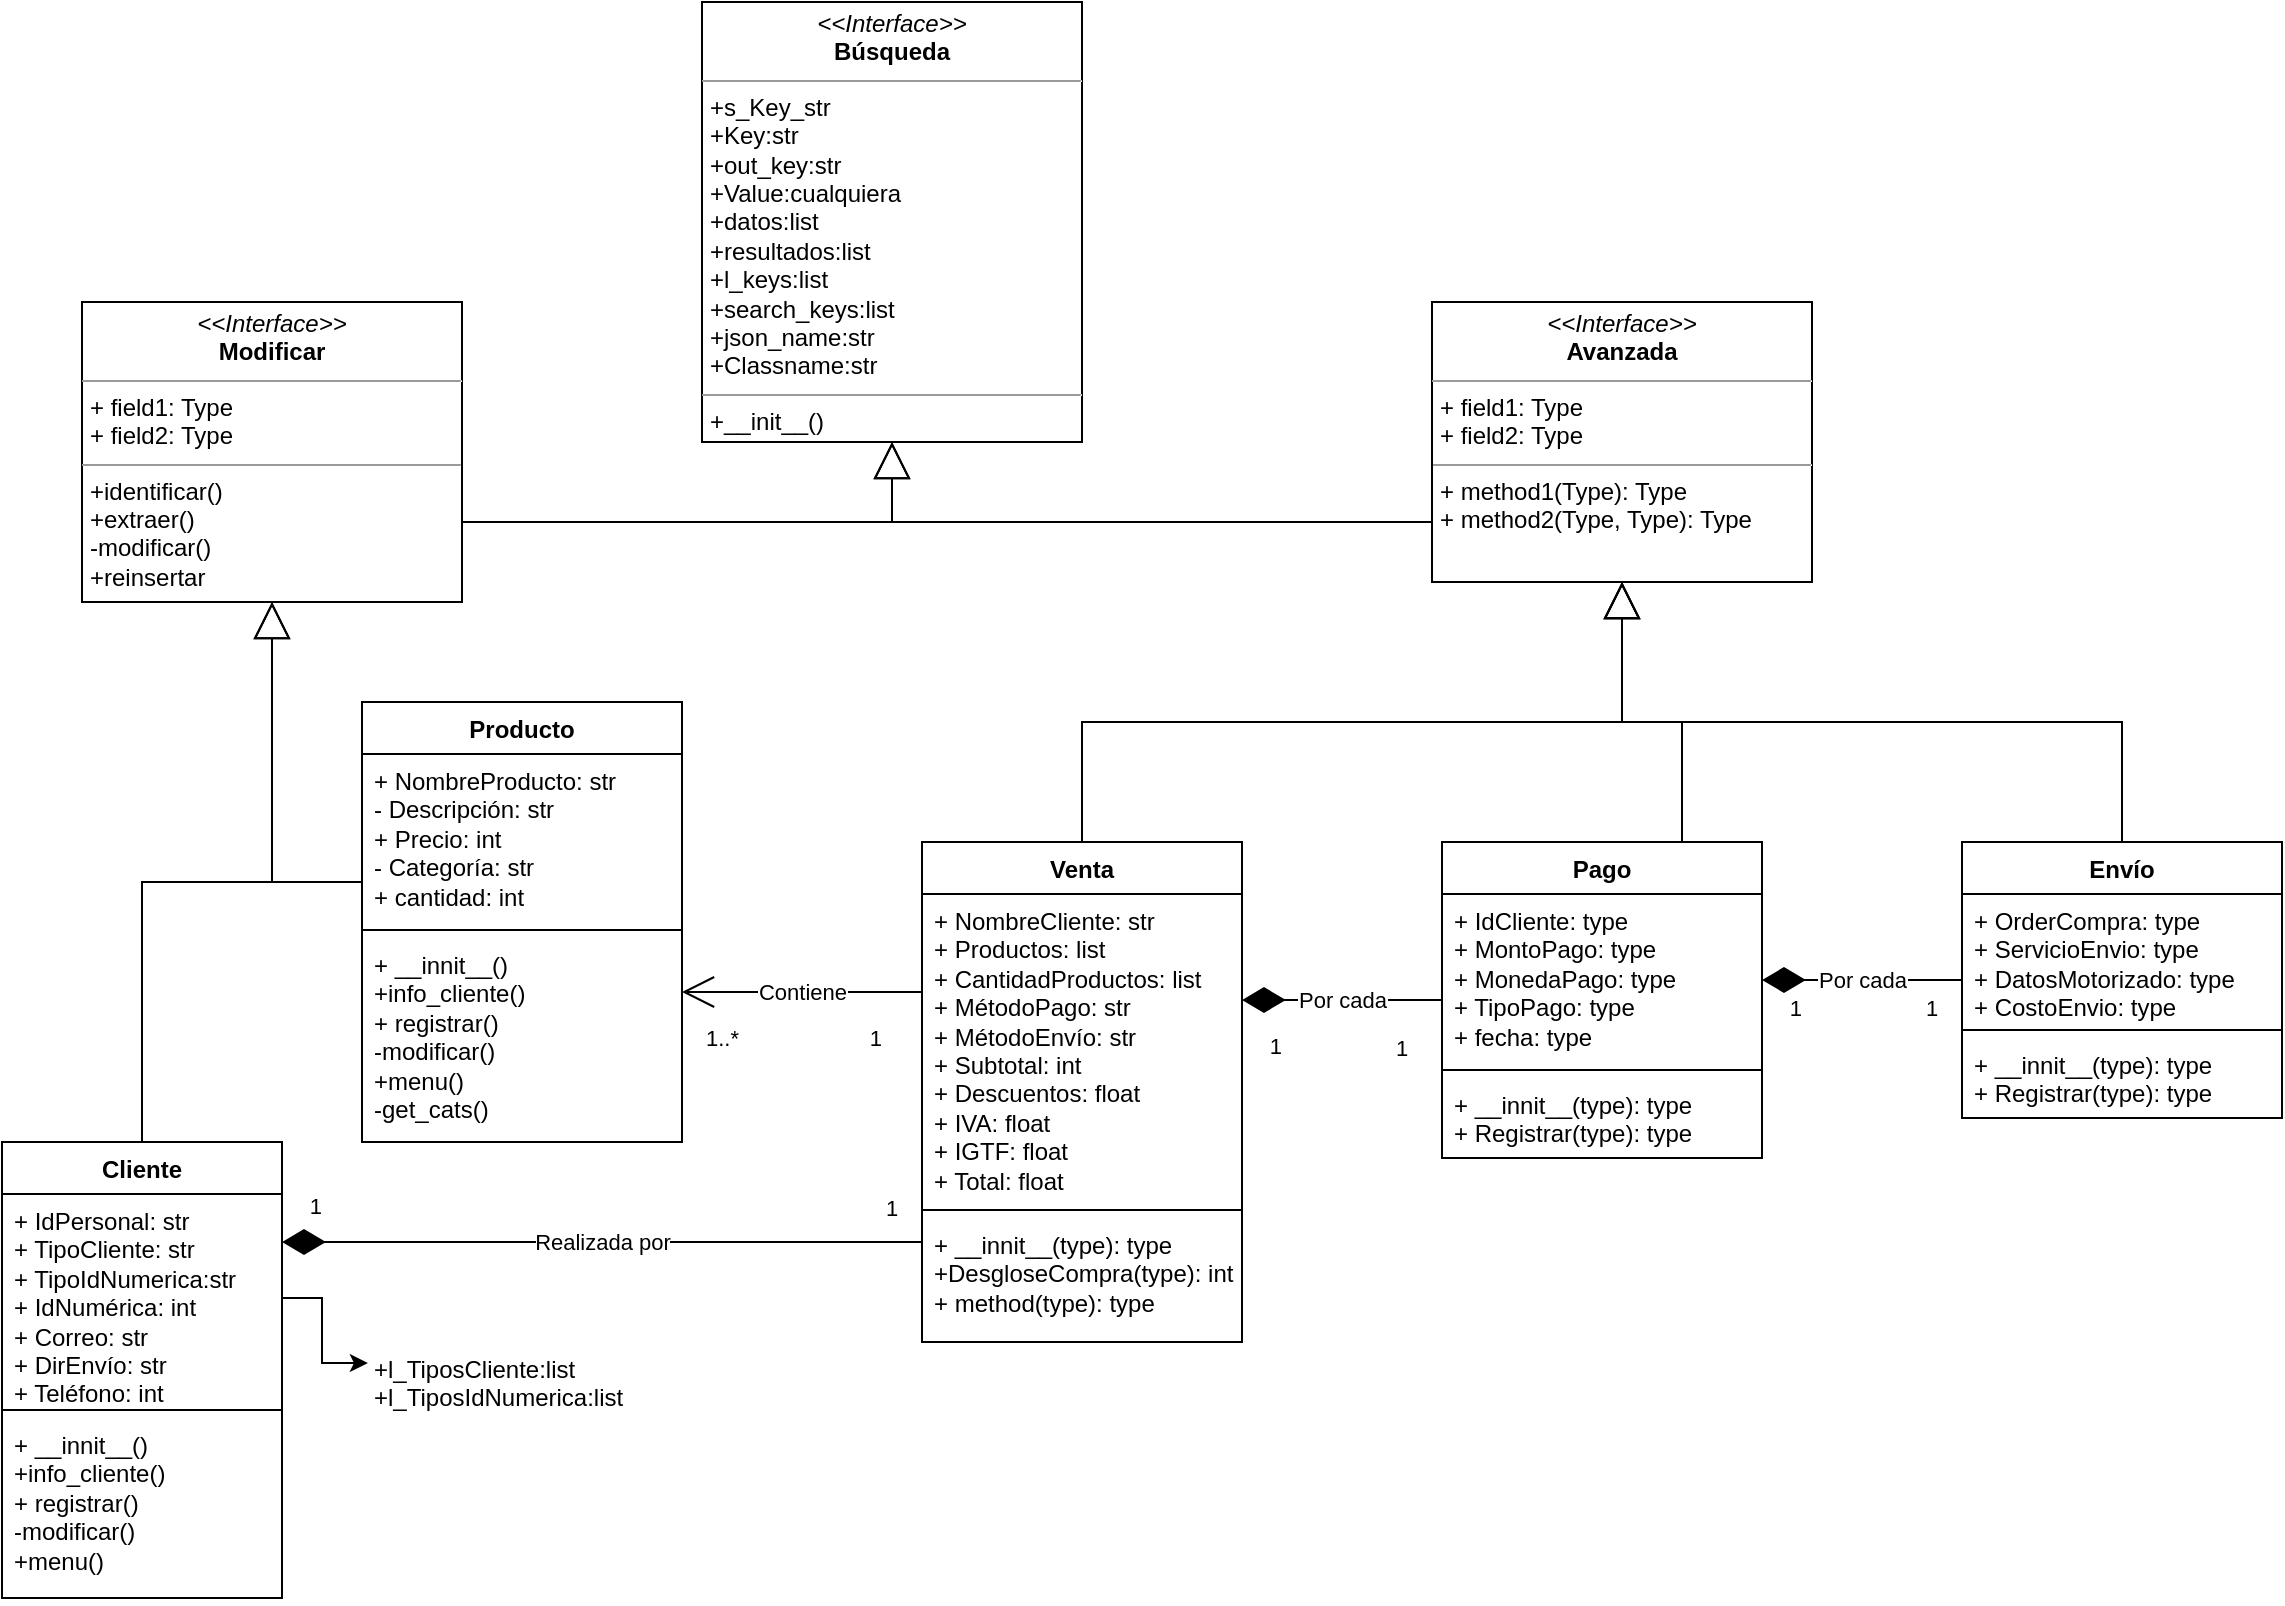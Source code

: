 <mxfile version="21.5.2" type="github">
  <diagram id="C5RBs43oDa-KdzZeNtuy" name="Page-1">
    <mxGraphModel dx="833" dy="454" grid="1" gridSize="10" guides="1" tooltips="1" connect="1" arrows="1" fold="1" page="1" pageScale="1" pageWidth="1169" pageHeight="827" math="0" shadow="0">
      <root>
        <mxCell id="WIyWlLk6GJQsqaUBKTNV-0" />
        <mxCell id="WIyWlLk6GJQsqaUBKTNV-1" parent="WIyWlLk6GJQsqaUBKTNV-0" />
        <mxCell id="B3_MCuhh_yEYDU53H7Zv-0" value="Producto" style="swimlane;fontStyle=1;align=center;verticalAlign=top;childLayout=stackLayout;horizontal=1;startSize=26;horizontalStack=0;resizeParent=1;resizeParentMax=0;resizeLast=0;collapsible=1;marginBottom=0;whiteSpace=wrap;html=1;rounded=0;" parent="WIyWlLk6GJQsqaUBKTNV-1" vertex="1">
          <mxGeometry x="200" y="360" width="160" height="220" as="geometry" />
        </mxCell>
        <mxCell id="B3_MCuhh_yEYDU53H7Zv-1" value="+ NombreProducto: str&lt;br&gt;- Descripción: str&lt;br&gt;+ Precio: int&lt;br&gt;- Categoría: str&lt;br&gt;+ cantidad: int" style="text;strokeColor=none;fillColor=none;align=left;verticalAlign=top;spacingLeft=4;spacingRight=4;overflow=hidden;rotatable=0;points=[[0,0.5],[1,0.5]];portConstraint=eastwest;whiteSpace=wrap;html=1;rounded=0;" parent="B3_MCuhh_yEYDU53H7Zv-0" vertex="1">
          <mxGeometry y="26" width="160" height="84" as="geometry" />
        </mxCell>
        <mxCell id="B3_MCuhh_yEYDU53H7Zv-2" value="" style="line;strokeWidth=1;fillColor=none;align=left;verticalAlign=middle;spacingTop=-1;spacingLeft=3;spacingRight=3;rotatable=0;labelPosition=right;points=[];portConstraint=eastwest;strokeColor=inherit;rounded=0;" parent="B3_MCuhh_yEYDU53H7Zv-0" vertex="1">
          <mxGeometry y="110" width="160" height="8" as="geometry" />
        </mxCell>
        <mxCell id="B3_MCuhh_yEYDU53H7Zv-3" value="+ __innit__()&lt;br style=&quot;border-color: var(--border-color);&quot;&gt;+info_cliente()&lt;br style=&quot;border-color: var(--border-color);&quot;&gt;+ registrar()&lt;br style=&quot;border-color: var(--border-color);&quot;&gt;-modificar()&lt;br style=&quot;border-color: var(--border-color);&quot;&gt;+menu()&lt;br&gt;-get_cats()" style="text;strokeColor=none;fillColor=none;align=left;verticalAlign=top;spacingLeft=4;spacingRight=4;overflow=hidden;rotatable=0;points=[[0,0.5],[1,0.5]];portConstraint=eastwest;whiteSpace=wrap;html=1;rounded=0;" parent="B3_MCuhh_yEYDU53H7Zv-0" vertex="1">
          <mxGeometry y="118" width="160" height="102" as="geometry" />
        </mxCell>
        <mxCell id="B3_MCuhh_yEYDU53H7Zv-8" value="Cliente" style="swimlane;fontStyle=1;align=center;verticalAlign=top;childLayout=stackLayout;horizontal=1;startSize=26;horizontalStack=0;resizeParent=1;resizeParentMax=0;resizeLast=0;collapsible=1;marginBottom=0;whiteSpace=wrap;html=1;rounded=0;" parent="WIyWlLk6GJQsqaUBKTNV-1" vertex="1">
          <mxGeometry x="20" y="580" width="140" height="228" as="geometry" />
        </mxCell>
        <mxCell id="B3_MCuhh_yEYDU53H7Zv-9" value="+ IdPersonal: str&lt;br&gt;+ TipoCliente: str&lt;br&gt;+ TipoIdNumerica:str&lt;br&gt;+ IdNumérica: int&lt;br&gt;+ Correo: str&lt;br&gt;+ DirEnvío: str&lt;br&gt;+ Teléfono: int" style="text;strokeColor=none;fillColor=none;align=left;verticalAlign=top;spacingLeft=4;spacingRight=4;overflow=hidden;rotatable=0;points=[[0,0.5],[1,0.5]];portConstraint=eastwest;whiteSpace=wrap;html=1;rounded=0;" parent="B3_MCuhh_yEYDU53H7Zv-8" vertex="1">
          <mxGeometry y="26" width="140" height="104" as="geometry" />
        </mxCell>
        <mxCell id="B3_MCuhh_yEYDU53H7Zv-10" value="" style="line;strokeWidth=1;fillColor=none;align=left;verticalAlign=middle;spacingTop=-1;spacingLeft=3;spacingRight=3;rotatable=0;labelPosition=right;points=[];portConstraint=eastwest;strokeColor=inherit;rounded=0;" parent="B3_MCuhh_yEYDU53H7Zv-8" vertex="1">
          <mxGeometry y="130" width="140" height="8" as="geometry" />
        </mxCell>
        <mxCell id="B3_MCuhh_yEYDU53H7Zv-11" value="+ __innit__()&lt;br&gt;+info_cliente()&lt;br style=&quot;border-color: var(--border-color);&quot;&gt;+ registrar()&lt;br&gt;-modificar()&lt;br&gt;+menu()" style="text;strokeColor=none;fillColor=none;align=left;verticalAlign=top;spacingLeft=4;spacingRight=4;overflow=hidden;rotatable=0;points=[[0,0.5],[1,0.5]];portConstraint=eastwest;whiteSpace=wrap;html=1;rounded=0;" parent="B3_MCuhh_yEYDU53H7Zv-8" vertex="1">
          <mxGeometry y="138" width="140" height="90" as="geometry" />
        </mxCell>
        <mxCell id="B3_MCuhh_yEYDU53H7Zv-12" value="Venta" style="swimlane;fontStyle=1;align=center;verticalAlign=top;childLayout=stackLayout;horizontal=1;startSize=26;horizontalStack=0;resizeParent=1;resizeParentMax=0;resizeLast=0;collapsible=1;marginBottom=0;whiteSpace=wrap;html=1;rounded=0;" parent="WIyWlLk6GJQsqaUBKTNV-1" vertex="1">
          <mxGeometry x="480" y="430" width="160" height="250" as="geometry" />
        </mxCell>
        <mxCell id="B3_MCuhh_yEYDU53H7Zv-13" value="+ NombreCliente: str&lt;br&gt;+ Productos: list&lt;br&gt;+ CantidadProductos: list&lt;br&gt;+ MétodoPago: str&lt;br&gt;+ MétodoEnvío: str&lt;br&gt;+ Subtotal: int&lt;br&gt;+ Descuentos: float&lt;br&gt;+ IVA: float&lt;br&gt;+ IGTF: float&lt;br&gt;+ Total: float" style="text;strokeColor=none;fillColor=none;align=left;verticalAlign=top;spacingLeft=4;spacingRight=4;overflow=hidden;rotatable=0;points=[[0,0.5],[1,0.5]];portConstraint=eastwest;whiteSpace=wrap;html=1;rounded=0;" parent="B3_MCuhh_yEYDU53H7Zv-12" vertex="1">
          <mxGeometry y="26" width="160" height="154" as="geometry" />
        </mxCell>
        <mxCell id="B3_MCuhh_yEYDU53H7Zv-14" value="" style="line;strokeWidth=1;fillColor=none;align=left;verticalAlign=middle;spacingTop=-1;spacingLeft=3;spacingRight=3;rotatable=0;labelPosition=right;points=[];portConstraint=eastwest;strokeColor=inherit;rounded=0;" parent="B3_MCuhh_yEYDU53H7Zv-12" vertex="1">
          <mxGeometry y="180" width="160" height="8" as="geometry" />
        </mxCell>
        <mxCell id="B3_MCuhh_yEYDU53H7Zv-15" value="+ __innit__(type): type&lt;br style=&quot;border-color: var(--border-color);&quot;&gt;+DesgloseCompra(type): int&lt;br&gt;+ method(type): type" style="text;strokeColor=none;fillColor=none;align=left;verticalAlign=top;spacingLeft=4;spacingRight=4;overflow=hidden;rotatable=0;points=[[0,0.5],[1,0.5]];portConstraint=eastwest;whiteSpace=wrap;html=1;rounded=0;" parent="B3_MCuhh_yEYDU53H7Zv-12" vertex="1">
          <mxGeometry y="188" width="160" height="62" as="geometry" />
        </mxCell>
        <mxCell id="B3_MCuhh_yEYDU53H7Zv-16" value="Pago" style="swimlane;fontStyle=1;align=center;verticalAlign=top;childLayout=stackLayout;horizontal=1;startSize=26;horizontalStack=0;resizeParent=1;resizeParentMax=0;resizeLast=0;collapsible=1;marginBottom=0;whiteSpace=wrap;html=1;rounded=0;" parent="WIyWlLk6GJQsqaUBKTNV-1" vertex="1">
          <mxGeometry x="740" y="430" width="160" height="158" as="geometry" />
        </mxCell>
        <mxCell id="B3_MCuhh_yEYDU53H7Zv-17" value="+ IdCliente: type&lt;br&gt;+ MontoPago: type&lt;br&gt;+ MonedaPago: type&lt;br&gt;+ TipoPago: type&lt;br&gt;+ fecha: type" style="text;strokeColor=none;fillColor=none;align=left;verticalAlign=top;spacingLeft=4;spacingRight=4;overflow=hidden;rotatable=0;points=[[0,0.5],[1,0.5]];portConstraint=eastwest;whiteSpace=wrap;html=1;rounded=0;" parent="B3_MCuhh_yEYDU53H7Zv-16" vertex="1">
          <mxGeometry y="26" width="160" height="84" as="geometry" />
        </mxCell>
        <mxCell id="B3_MCuhh_yEYDU53H7Zv-18" value="" style="line;strokeWidth=1;fillColor=none;align=left;verticalAlign=middle;spacingTop=-1;spacingLeft=3;spacingRight=3;rotatable=0;labelPosition=right;points=[];portConstraint=eastwest;strokeColor=inherit;rounded=0;" parent="B3_MCuhh_yEYDU53H7Zv-16" vertex="1">
          <mxGeometry y="110" width="160" height="8" as="geometry" />
        </mxCell>
        <mxCell id="B3_MCuhh_yEYDU53H7Zv-19" value="+ __innit__(type): type&lt;br style=&quot;border-color: var(--border-color);&quot;&gt;+ Registrar(type): type" style="text;strokeColor=none;fillColor=none;align=left;verticalAlign=top;spacingLeft=4;spacingRight=4;overflow=hidden;rotatable=0;points=[[0,0.5],[1,0.5]];portConstraint=eastwest;whiteSpace=wrap;html=1;rounded=0;" parent="B3_MCuhh_yEYDU53H7Zv-16" vertex="1">
          <mxGeometry y="118" width="160" height="40" as="geometry" />
        </mxCell>
        <mxCell id="B3_MCuhh_yEYDU53H7Zv-20" value="Envío" style="swimlane;fontStyle=1;align=center;verticalAlign=top;childLayout=stackLayout;horizontal=1;startSize=26;horizontalStack=0;resizeParent=1;resizeParentMax=0;resizeLast=0;collapsible=1;marginBottom=0;whiteSpace=wrap;html=1;rounded=0;" parent="WIyWlLk6GJQsqaUBKTNV-1" vertex="1">
          <mxGeometry x="1000" y="430" width="160" height="138" as="geometry" />
        </mxCell>
        <mxCell id="B3_MCuhh_yEYDU53H7Zv-21" value="+ OrderCompra: type&lt;br&gt;+ ServicioEnvio: type&lt;br&gt;+ DatosMotorizado: type&lt;br&gt;+ CostoEnvio: type" style="text;strokeColor=none;fillColor=none;align=left;verticalAlign=top;spacingLeft=4;spacingRight=4;overflow=hidden;rotatable=0;points=[[0,0.5],[1,0.5]];portConstraint=eastwest;whiteSpace=wrap;html=1;rounded=0;" parent="B3_MCuhh_yEYDU53H7Zv-20" vertex="1">
          <mxGeometry y="26" width="160" height="64" as="geometry" />
        </mxCell>
        <mxCell id="B3_MCuhh_yEYDU53H7Zv-22" value="" style="line;strokeWidth=1;fillColor=none;align=left;verticalAlign=middle;spacingTop=-1;spacingLeft=3;spacingRight=3;rotatable=0;labelPosition=right;points=[];portConstraint=eastwest;strokeColor=inherit;rounded=0;" parent="B3_MCuhh_yEYDU53H7Zv-20" vertex="1">
          <mxGeometry y="90" width="160" height="8" as="geometry" />
        </mxCell>
        <mxCell id="B3_MCuhh_yEYDU53H7Zv-23" value="+ __innit__(type): type&lt;br style=&quot;border-color: var(--border-color);&quot;&gt;+ Registrar(type): type" style="text;strokeColor=none;fillColor=none;align=left;verticalAlign=top;spacingLeft=4;spacingRight=4;overflow=hidden;rotatable=0;points=[[0,0.5],[1,0.5]];portConstraint=eastwest;whiteSpace=wrap;html=1;rounded=0;" parent="B3_MCuhh_yEYDU53H7Zv-20" vertex="1">
          <mxGeometry y="98" width="160" height="40" as="geometry" />
        </mxCell>
        <mxCell id="B3_MCuhh_yEYDU53H7Zv-28" value="Contiene" style="endArrow=none;html=1;endSize=12;startArrow=open;startSize=14;startFill=0;rounded=0;endFill=0;edgeStyle=elbowEdgeStyle;elbow=vertical;" parent="WIyWlLk6GJQsqaUBKTNV-1" source="B3_MCuhh_yEYDU53H7Zv-0" target="B3_MCuhh_yEYDU53H7Zv-12" edge="1">
          <mxGeometry relative="1" as="geometry">
            <mxPoint x="370" y="250" as="sourcePoint" />
            <mxPoint x="210" y="240" as="targetPoint" />
          </mxGeometry>
        </mxCell>
        <mxCell id="B3_MCuhh_yEYDU53H7Zv-29" value="1..*" style="edgeLabel;resizable=0;html=1;align=left;verticalAlign=top;rounded=0;" parent="B3_MCuhh_yEYDU53H7Zv-28" connectable="0" vertex="1">
          <mxGeometry x="-1" relative="1" as="geometry">
            <mxPoint x="10" y="10" as="offset" />
          </mxGeometry>
        </mxCell>
        <mxCell id="B3_MCuhh_yEYDU53H7Zv-30" value="1" style="edgeLabel;resizable=0;html=1;align=right;verticalAlign=top;rounded=0;" parent="B3_MCuhh_yEYDU53H7Zv-28" connectable="0" vertex="1">
          <mxGeometry x="1" relative="1" as="geometry">
            <mxPoint x="-20" y="10" as="offset" />
          </mxGeometry>
        </mxCell>
        <mxCell id="B3_MCuhh_yEYDU53H7Zv-32" value="Realizada por" style="endArrow=diamondThin;html=1;endSize=19;startArrow=none;startSize=14;startFill=0;rounded=0;endFill=1;edgeStyle=elbowEdgeStyle;elbow=vertical;" parent="WIyWlLk6GJQsqaUBKTNV-1" source="B3_MCuhh_yEYDU53H7Zv-12" target="B3_MCuhh_yEYDU53H7Zv-8" edge="1">
          <mxGeometry relative="1" as="geometry">
            <mxPoint x="220" y="170" as="sourcePoint" />
            <mxPoint x="274" y="250" as="targetPoint" />
          </mxGeometry>
        </mxCell>
        <mxCell id="B3_MCuhh_yEYDU53H7Zv-33" value="1" style="edgeLabel;resizable=0;html=1;align=left;verticalAlign=top;rounded=0;" parent="B3_MCuhh_yEYDU53H7Zv-32" connectable="0" vertex="1">
          <mxGeometry x="-1" relative="1" as="geometry">
            <mxPoint x="-20" y="-30" as="offset" />
          </mxGeometry>
        </mxCell>
        <mxCell id="B3_MCuhh_yEYDU53H7Zv-34" value="1" style="edgeLabel;resizable=0;html=1;align=right;verticalAlign=top;rounded=0;" parent="B3_MCuhh_yEYDU53H7Zv-32" connectable="0" vertex="1">
          <mxGeometry x="1" relative="1" as="geometry">
            <mxPoint x="20" y="-31" as="offset" />
          </mxGeometry>
        </mxCell>
        <mxCell id="BO6vHb2AmjwuJ8FlZ0Uy-1" value="Por cada" style="endArrow=diamondThin;html=1;endSize=19;startArrow=none;startSize=14;startFill=0;rounded=0;endFill=1;edgeStyle=elbowEdgeStyle;elbow=vertical;" parent="WIyWlLk6GJQsqaUBKTNV-1" source="B3_MCuhh_yEYDU53H7Zv-16" target="B3_MCuhh_yEYDU53H7Zv-12" edge="1">
          <mxGeometry relative="1" as="geometry">
            <mxPoint x="590" y="340" as="sourcePoint" />
            <mxPoint x="690" y="480" as="targetPoint" />
          </mxGeometry>
        </mxCell>
        <mxCell id="BO6vHb2AmjwuJ8FlZ0Uy-2" value="1" style="edgeLabel;resizable=0;html=1;align=left;verticalAlign=top;rounded=0;" parent="BO6vHb2AmjwuJ8FlZ0Uy-1" connectable="0" vertex="1">
          <mxGeometry x="-1" relative="1" as="geometry">
            <mxPoint x="-25" y="11" as="offset" />
          </mxGeometry>
        </mxCell>
        <mxCell id="BO6vHb2AmjwuJ8FlZ0Uy-3" value="1" style="edgeLabel;resizable=0;html=1;align=right;verticalAlign=top;rounded=0;" parent="BO6vHb2AmjwuJ8FlZ0Uy-1" connectable="0" vertex="1">
          <mxGeometry x="1" relative="1" as="geometry">
            <mxPoint x="20" y="10" as="offset" />
          </mxGeometry>
        </mxCell>
        <mxCell id="BO6vHb2AmjwuJ8FlZ0Uy-4" value="Por cada" style="endArrow=diamondThin;html=1;endSize=19;startArrow=none;startSize=14;startFill=0;rounded=0;endFill=1;edgeStyle=elbowEdgeStyle;elbow=vertical;" parent="WIyWlLk6GJQsqaUBKTNV-1" source="B3_MCuhh_yEYDU53H7Zv-20" target="B3_MCuhh_yEYDU53H7Zv-16" edge="1">
          <mxGeometry relative="1" as="geometry">
            <mxPoint x="581" y="496" as="sourcePoint" />
            <mxPoint x="480" y="266" as="targetPoint" />
          </mxGeometry>
        </mxCell>
        <mxCell id="BO6vHb2AmjwuJ8FlZ0Uy-5" value="1" style="edgeLabel;resizable=0;html=1;align=left;verticalAlign=top;rounded=0;" parent="BO6vHb2AmjwuJ8FlZ0Uy-4" connectable="0" vertex="1">
          <mxGeometry x="-1" relative="1" as="geometry">
            <mxPoint x="-20" y="1" as="offset" />
          </mxGeometry>
        </mxCell>
        <mxCell id="BO6vHb2AmjwuJ8FlZ0Uy-6" value="1" style="edgeLabel;resizable=0;html=1;align=right;verticalAlign=top;rounded=0;" parent="BO6vHb2AmjwuJ8FlZ0Uy-4" connectable="0" vertex="1">
          <mxGeometry x="1" relative="1" as="geometry">
            <mxPoint x="20" y="1" as="offset" />
          </mxGeometry>
        </mxCell>
        <mxCell id="BO6vHb2AmjwuJ8FlZ0Uy-7" value="&lt;p style=&quot;margin:0px;margin-top:4px;text-align:center;&quot;&gt;&lt;i&gt;&amp;lt;&amp;lt;Interface&amp;gt;&amp;gt;&lt;/i&gt;&lt;br&gt;&lt;b&gt;Búsqueda&lt;/b&gt;&lt;/p&gt;&lt;hr size=&quot;1&quot;&gt;&lt;p style=&quot;margin:0px;margin-left:4px;&quot;&gt;+s_Key_str&lt;/p&gt;&lt;p style=&quot;margin:0px;margin-left:4px;&quot;&gt;+Key:str&lt;/p&gt;&lt;p style=&quot;margin:0px;margin-left:4px;&quot;&gt;+out_key:str&lt;/p&gt;&lt;p style=&quot;margin:0px;margin-left:4px;&quot;&gt;+Value:cualquiera&lt;/p&gt;&lt;p style=&quot;margin:0px;margin-left:4px;&quot;&gt;+datos:list&lt;/p&gt;&lt;p style=&quot;margin:0px;margin-left:4px;&quot;&gt;+resultados:list&lt;/p&gt;&lt;p style=&quot;margin:0px;margin-left:4px;&quot;&gt;+l_keys:list&lt;br style=&quot;border-color: var(--border-color);&quot;&gt;+search_keys:list&lt;br&gt;&lt;/p&gt;&lt;p style=&quot;margin:0px;margin-left:4px;&quot;&gt;+json_name:str&lt;/p&gt;&lt;p style=&quot;margin:0px;margin-left:4px;&quot;&gt;+Classname:str&lt;/p&gt;&lt;hr size=&quot;1&quot;&gt;&lt;p style=&quot;margin:0px;margin-left:4px;&quot;&gt;+__init__()&lt;/p&gt;&lt;p style=&quot;margin:0px;margin-left:4px;&quot;&gt;-KeyValue_search()&lt;/p&gt;&lt;p style=&quot;margin:0px;margin-left:4px;&quot;&gt;-buscar()&lt;/p&gt;&lt;p style=&quot;margin:0px;margin-left:4px;&quot;&gt;+display_search()&lt;/p&gt;" style="verticalAlign=top;align=left;overflow=fill;fontSize=12;fontFamily=Helvetica;html=1;whiteSpace=wrap;" parent="WIyWlLk6GJQsqaUBKTNV-1" vertex="1">
          <mxGeometry x="370" y="10" width="190" height="220" as="geometry" />
        </mxCell>
        <mxCell id="wiMIh-2JfZP-Tpztm4kt-0" value="&lt;p style=&quot;margin:0px;margin-top:4px;text-align:center;&quot;&gt;&lt;i&gt;&amp;lt;&amp;lt;Interface&amp;gt;&amp;gt;&lt;/i&gt;&lt;br&gt;&lt;b&gt;Modificar&lt;/b&gt;&lt;/p&gt;&lt;hr size=&quot;1&quot;&gt;&lt;p style=&quot;margin:0px;margin-left:4px;&quot;&gt;+ field1: Type&lt;br&gt;+ field2: Type&lt;/p&gt;&lt;hr size=&quot;1&quot;&gt;&lt;p style=&quot;margin:0px;margin-left:4px;&quot;&gt;+identificar()&lt;/p&gt;&lt;p style=&quot;margin:0px;margin-left:4px;&quot;&gt;+extraer()&lt;/p&gt;&lt;p style=&quot;margin:0px;margin-left:4px;&quot;&gt;-modificar()&lt;/p&gt;&lt;p style=&quot;margin:0px;margin-left:4px;&quot;&gt;+reinsertar&lt;/p&gt;" style="verticalAlign=top;align=left;overflow=fill;fontSize=12;fontFamily=Helvetica;html=1;whiteSpace=wrap;" parent="WIyWlLk6GJQsqaUBKTNV-1" vertex="1">
          <mxGeometry x="60" y="160" width="190" height="150" as="geometry" />
        </mxCell>
        <mxCell id="wiMIh-2JfZP-Tpztm4kt-1" value="&lt;p style=&quot;margin:0px;margin-top:4px;text-align:center;&quot;&gt;&lt;i&gt;&amp;lt;&amp;lt;Interface&amp;gt;&amp;gt;&lt;/i&gt;&lt;br&gt;&lt;b&gt;Avanzada&lt;/b&gt;&lt;/p&gt;&lt;hr size=&quot;1&quot;&gt;&lt;p style=&quot;margin:0px;margin-left:4px;&quot;&gt;+ field1: Type&lt;br&gt;+ field2: Type&lt;/p&gt;&lt;hr size=&quot;1&quot;&gt;&lt;p style=&quot;margin:0px;margin-left:4px;&quot;&gt;+ method1(Type): Type&lt;br&gt;+ method2(Type, Type): Type&lt;/p&gt;" style="verticalAlign=top;align=left;overflow=fill;fontSize=12;fontFamily=Helvetica;html=1;whiteSpace=wrap;" parent="WIyWlLk6GJQsqaUBKTNV-1" vertex="1">
          <mxGeometry x="735" y="160" width="190" height="140" as="geometry" />
        </mxCell>
        <mxCell id="wiMIh-2JfZP-Tpztm4kt-2" value="" style="endArrow=block;endSize=16;endFill=0;html=1;rounded=0;targetPerimeterSpacing=0;sourcePerimeterSpacing=0;startSize=6;entryX=0.5;entryY=1;entryDx=0;entryDy=0;exitX=0;exitY=0.5;exitDx=0;exitDy=0;edgeStyle=elbowEdgeStyle;elbow=vertical;" parent="WIyWlLk6GJQsqaUBKTNV-1" source="wiMIh-2JfZP-Tpztm4kt-1" target="BO6vHb2AmjwuJ8FlZ0Uy-7" edge="1">
          <mxGeometry width="160" relative="1" as="geometry">
            <mxPoint x="393.57" y="310" as="sourcePoint" />
            <mxPoint x="396.427" y="210" as="targetPoint" />
            <Array as="points">
              <mxPoint x="460" y="270" />
            </Array>
          </mxGeometry>
        </mxCell>
        <mxCell id="wiMIh-2JfZP-Tpztm4kt-5" value="" style="endArrow=block;endSize=16;endFill=0;html=1;rounded=0;targetPerimeterSpacing=0;sourcePerimeterSpacing=0;startSize=6;movable=1;resizable=1;rotatable=1;deletable=1;editable=1;locked=0;connectable=1;strokeColor=default;shadow=0;entryX=0.5;entryY=1;entryDx=0;entryDy=0;exitX=1;exitY=0.5;exitDx=0;exitDy=0;edgeStyle=elbowEdgeStyle;elbow=vertical;" parent="WIyWlLk6GJQsqaUBKTNV-1" source="wiMIh-2JfZP-Tpztm4kt-0" target="BO6vHb2AmjwuJ8FlZ0Uy-7" edge="1">
          <mxGeometry width="160" relative="1" as="geometry">
            <mxPoint x="340" y="390" as="sourcePoint" />
            <mxPoint x="400" y="310" as="targetPoint" />
            <Array as="points">
              <mxPoint x="460" y="270" />
            </Array>
          </mxGeometry>
        </mxCell>
        <mxCell id="wiMIh-2JfZP-Tpztm4kt-11" value="" style="endArrow=block;endSize=16;endFill=0;html=1;rounded=0;targetPerimeterSpacing=0;sourcePerimeterSpacing=0;startSize=6;movable=1;resizable=1;rotatable=1;deletable=1;editable=1;locked=0;connectable=1;strokeColor=default;shadow=0;entryX=0.5;entryY=1;entryDx=0;entryDy=0;exitX=0.5;exitY=0;exitDx=0;exitDy=0;edgeStyle=elbowEdgeStyle;elbow=vertical;" parent="WIyWlLk6GJQsqaUBKTNV-1" source="B3_MCuhh_yEYDU53H7Zv-12" target="wiMIh-2JfZP-Tpztm4kt-1" edge="1">
          <mxGeometry width="160" relative="1" as="geometry">
            <mxPoint x="640" y="340" as="sourcePoint" />
            <mxPoint x="890" y="330" as="targetPoint" />
            <Array as="points">
              <mxPoint x="830" y="370" />
            </Array>
          </mxGeometry>
        </mxCell>
        <mxCell id="wiMIh-2JfZP-Tpztm4kt-12" value="" style="endArrow=block;endSize=16;endFill=0;html=1;rounded=0;targetPerimeterSpacing=0;sourcePerimeterSpacing=0;startSize=6;movable=1;resizable=1;rotatable=1;deletable=1;editable=1;locked=0;connectable=1;strokeColor=default;shadow=0;entryX=0.5;entryY=1;entryDx=0;entryDy=0;edgeStyle=elbowEdgeStyle;elbow=vertical;" parent="WIyWlLk6GJQsqaUBKTNV-1" source="B3_MCuhh_yEYDU53H7Zv-16" target="wiMIh-2JfZP-Tpztm4kt-1" edge="1">
          <mxGeometry width="160" relative="1" as="geometry">
            <mxPoint x="610" y="410" as="sourcePoint" />
            <mxPoint x="870" y="340" as="targetPoint" />
            <Array as="points">
              <mxPoint x="860" y="370" />
            </Array>
          </mxGeometry>
        </mxCell>
        <mxCell id="wiMIh-2JfZP-Tpztm4kt-13" value="" style="endArrow=block;endSize=16;endFill=0;html=1;rounded=0;targetPerimeterSpacing=0;sourcePerimeterSpacing=0;startSize=6;movable=1;resizable=1;rotatable=1;deletable=1;editable=1;locked=0;connectable=1;strokeColor=default;shadow=0;entryX=0.5;entryY=1;entryDx=0;entryDy=0;edgeStyle=elbowEdgeStyle;elbow=vertical;" parent="WIyWlLk6GJQsqaUBKTNV-1" source="B3_MCuhh_yEYDU53H7Zv-20" target="wiMIh-2JfZP-Tpztm4kt-1" edge="1">
          <mxGeometry width="160" relative="1" as="geometry">
            <mxPoint x="840" y="440" as="sourcePoint" />
            <mxPoint x="910" y="330" as="targetPoint" />
            <Array as="points">
              <mxPoint x="830" y="370" />
            </Array>
          </mxGeometry>
        </mxCell>
        <mxCell id="wiMIh-2JfZP-Tpztm4kt-14" value="" style="endArrow=block;endSize=16;endFill=0;html=1;rounded=0;targetPerimeterSpacing=0;sourcePerimeterSpacing=0;startSize=6;movable=1;resizable=1;rotatable=1;deletable=1;editable=1;locked=0;connectable=1;strokeColor=default;shadow=0;elbow=vertical;entryX=0.5;entryY=1;entryDx=0;entryDy=0;exitX=0.5;exitY=0;exitDx=0;exitDy=0;edgeStyle=elbowEdgeStyle;" parent="WIyWlLk6GJQsqaUBKTNV-1" source="B3_MCuhh_yEYDU53H7Zv-8" target="wiMIh-2JfZP-Tpztm4kt-0" edge="1">
          <mxGeometry width="160" relative="1" as="geometry">
            <mxPoint x="570" y="370" as="sourcePoint" />
            <mxPoint x="500" y="300" as="targetPoint" />
            <Array as="points">
              <mxPoint x="150" y="450" />
            </Array>
          </mxGeometry>
        </mxCell>
        <mxCell id="wiMIh-2JfZP-Tpztm4kt-15" value="" style="endArrow=block;endSize=16;endFill=0;html=1;rounded=0;targetPerimeterSpacing=0;sourcePerimeterSpacing=0;startSize=6;movable=1;resizable=1;rotatable=1;deletable=1;editable=1;locked=0;connectable=1;strokeColor=default;shadow=0;elbow=vertical;entryX=0.5;entryY=1;entryDx=0;entryDy=0;edgeStyle=elbowEdgeStyle;" parent="WIyWlLk6GJQsqaUBKTNV-1" source="B3_MCuhh_yEYDU53H7Zv-0" target="wiMIh-2JfZP-Tpztm4kt-0" edge="1">
          <mxGeometry width="160" relative="1" as="geometry">
            <mxPoint x="150" y="620" as="sourcePoint" />
            <mxPoint x="165" y="310" as="targetPoint" />
            <Array as="points">
              <mxPoint x="110" y="450" />
            </Array>
          </mxGeometry>
        </mxCell>
        <mxCell id="r4VkA0C6aDcxrOjHeQfj-1" value="+l_TiposCliente:list&lt;br&gt;+l_TiposIdNumerica:list&lt;br&gt;" style="text;strokeColor=none;fillColor=none;align=left;verticalAlign=top;spacingLeft=4;spacingRight=4;overflow=hidden;rotatable=0;points=[[0,0.5],[1,0.5]];portConstraint=eastwest;whiteSpace=wrap;html=1;rounded=0;" vertex="1" parent="WIyWlLk6GJQsqaUBKTNV-1">
          <mxGeometry x="200" y="680" width="140" height="50" as="geometry" />
        </mxCell>
        <mxCell id="r4VkA0C6aDcxrOjHeQfj-3" style="edgeStyle=orthogonalEdgeStyle;rounded=0;orthogonalLoop=1;jettySize=auto;html=1;entryX=0.021;entryY=0.21;entryDx=0;entryDy=0;entryPerimeter=0;" edge="1" parent="WIyWlLk6GJQsqaUBKTNV-1" source="B3_MCuhh_yEYDU53H7Zv-9" target="r4VkA0C6aDcxrOjHeQfj-1">
          <mxGeometry relative="1" as="geometry" />
        </mxCell>
      </root>
    </mxGraphModel>
  </diagram>
</mxfile>

